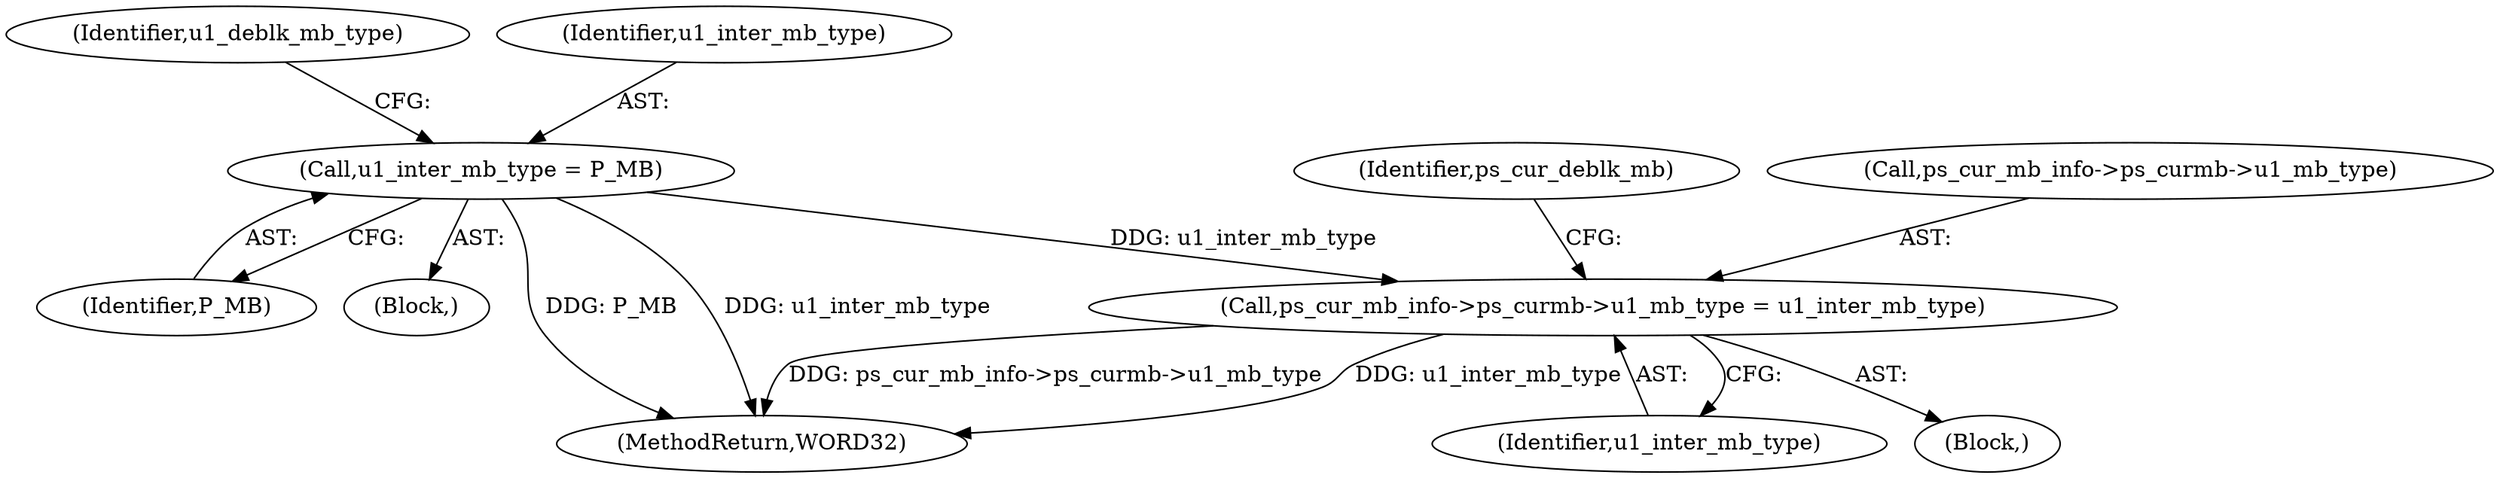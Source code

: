 digraph "0_Android_e629194c62a9a129ce378e08cb1059a8a53f1795_0@pointer" {
"1001139" [label="(Call,ps_cur_mb_info->ps_curmb->u1_mb_type = u1_inter_mb_type)"];
"1000922" [label="(Call,u1_inter_mb_type = P_MB)"];
"1001139" [label="(Call,ps_cur_mb_info->ps_curmb->u1_mb_type = u1_inter_mb_type)"];
"1001358" [label="(MethodReturn,WORD32)"];
"1000922" [label="(Call,u1_inter_mb_type = P_MB)"];
"1001005" [label="(Block,)"];
"1001148" [label="(Identifier,ps_cur_deblk_mb)"];
"1001145" [label="(Identifier,u1_inter_mb_type)"];
"1000926" [label="(Identifier,u1_deblk_mb_type)"];
"1000924" [label="(Identifier,P_MB)"];
"1001140" [label="(Call,ps_cur_mb_info->ps_curmb->u1_mb_type)"];
"1000923" [label="(Identifier,u1_inter_mb_type)"];
"1000137" [label="(Block,)"];
"1001139" -> "1001005"  [label="AST: "];
"1001139" -> "1001145"  [label="CFG: "];
"1001140" -> "1001139"  [label="AST: "];
"1001145" -> "1001139"  [label="AST: "];
"1001148" -> "1001139"  [label="CFG: "];
"1001139" -> "1001358"  [label="DDG: ps_cur_mb_info->ps_curmb->u1_mb_type"];
"1001139" -> "1001358"  [label="DDG: u1_inter_mb_type"];
"1000922" -> "1001139"  [label="DDG: u1_inter_mb_type"];
"1000922" -> "1000137"  [label="AST: "];
"1000922" -> "1000924"  [label="CFG: "];
"1000923" -> "1000922"  [label="AST: "];
"1000924" -> "1000922"  [label="AST: "];
"1000926" -> "1000922"  [label="CFG: "];
"1000922" -> "1001358"  [label="DDG: u1_inter_mb_type"];
"1000922" -> "1001358"  [label="DDG: P_MB"];
}
